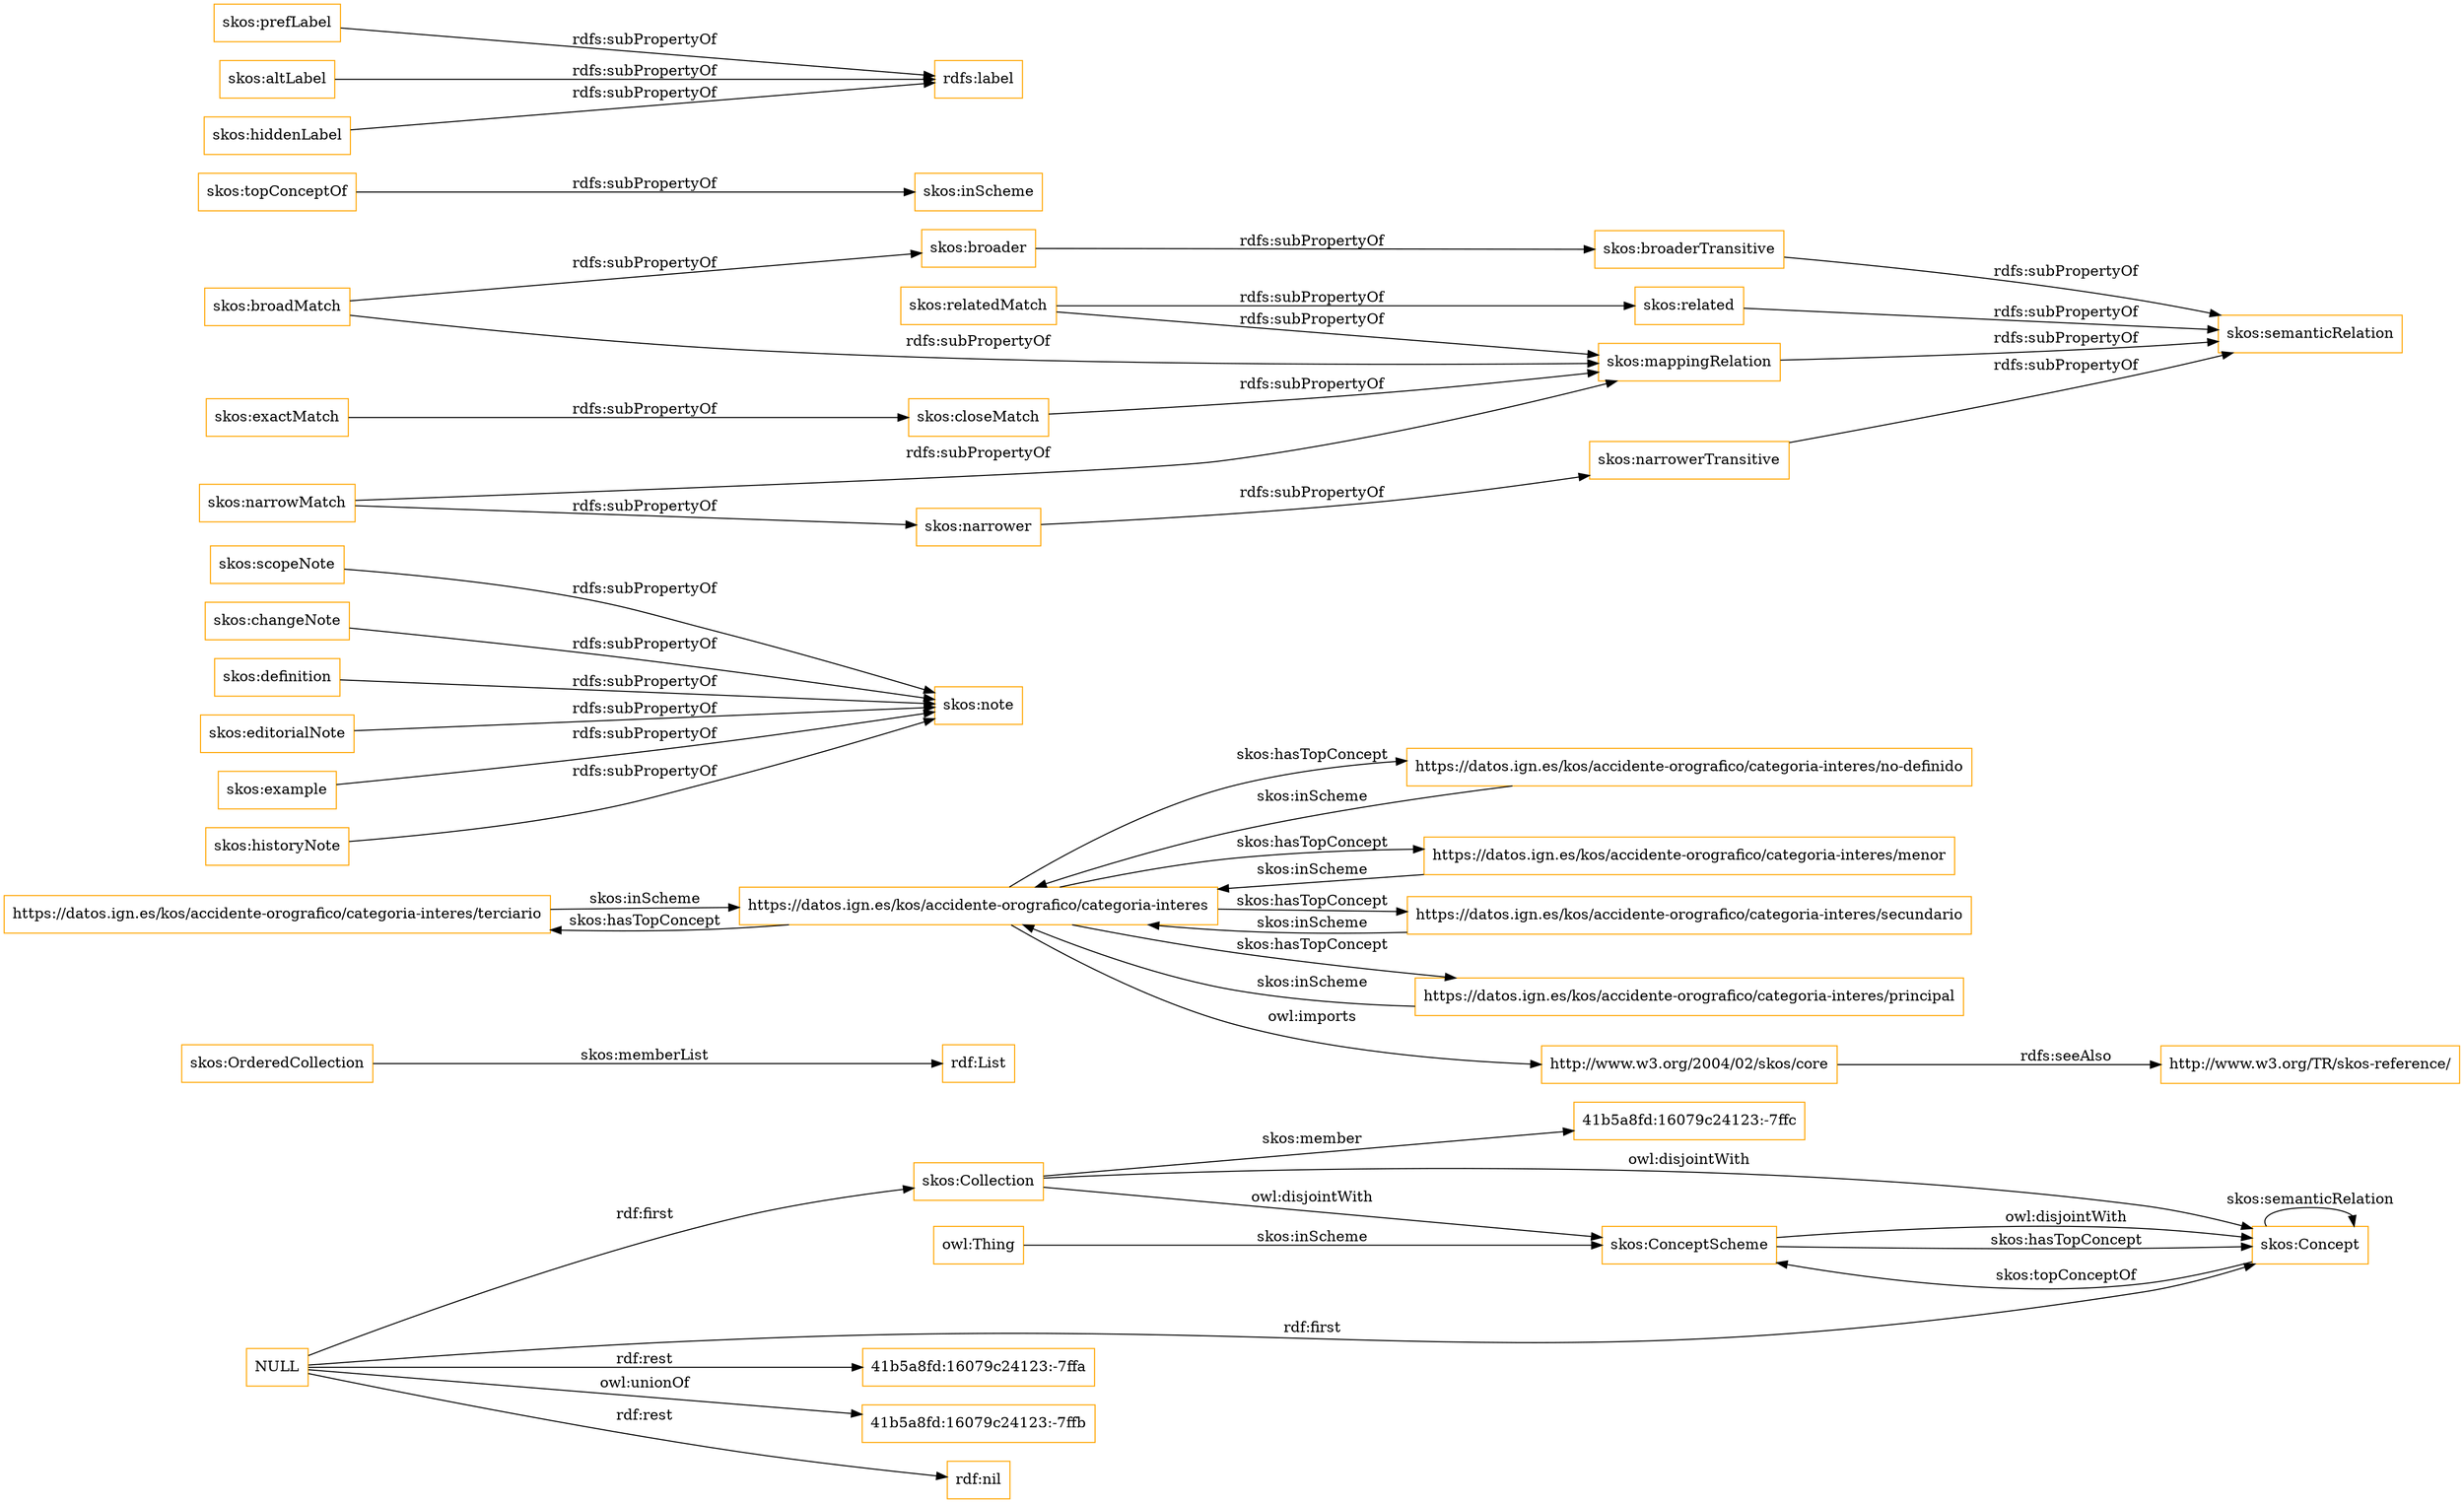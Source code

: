 digraph ar2dtool_diagram { 
rankdir=LR;
size="1501"
node [shape = rectangle, color="orange"]; "41b5a8fd:16079c24123:-7ffc" "skos:OrderedCollection" "skos:Collection" "skos:ConceptScheme" "skos:Concept" ; /*classes style*/
	"https://datos.ign.es/kos/accidente-orografico/categoria-interes/terciario" -> "https://datos.ign.es/kos/accidente-orografico/categoria-interes" [ label = "skos:inScheme" ];
	"skos:scopeNote" -> "skos:note" [ label = "rdfs:subPropertyOf" ];
	"skos:closeMatch" -> "skos:mappingRelation" [ label = "rdfs:subPropertyOf" ];
	"https://datos.ign.es/kos/accidente-orografico/categoria-interes/no-definido" -> "https://datos.ign.es/kos/accidente-orografico/categoria-interes" [ label = "skos:inScheme" ];
	"skos:relatedMatch" -> "skos:related" [ label = "rdfs:subPropertyOf" ];
	"skos:relatedMatch" -> "skos:mappingRelation" [ label = "rdfs:subPropertyOf" ];
	"skos:ConceptScheme" -> "skos:Concept" [ label = "owl:disjointWith" ];
	"skos:related" -> "skos:semanticRelation" [ label = "rdfs:subPropertyOf" ];
	"skos:topConceptOf" -> "skos:inScheme" [ label = "rdfs:subPropertyOf" ];
	"skos:broadMatch" -> "skos:broader" [ label = "rdfs:subPropertyOf" ];
	"skos:broadMatch" -> "skos:mappingRelation" [ label = "rdfs:subPropertyOf" ];
	"skos:changeNote" -> "skos:note" [ label = "rdfs:subPropertyOf" ];
	"skos:definition" -> "skos:note" [ label = "rdfs:subPropertyOf" ];
	"skos:editorialNote" -> "skos:note" [ label = "rdfs:subPropertyOf" ];
	"skos:example" -> "skos:note" [ label = "rdfs:subPropertyOf" ];
	"skos:historyNote" -> "skos:note" [ label = "rdfs:subPropertyOf" ];
	"skos:exactMatch" -> "skos:closeMatch" [ label = "rdfs:subPropertyOf" ];
	"skos:prefLabel" -> "rdfs:label" [ label = "rdfs:subPropertyOf" ];
	"skos:altLabel" -> "rdfs:label" [ label = "rdfs:subPropertyOf" ];
	"https://datos.ign.es/kos/accidente-orografico/categoria-interes/menor" -> "https://datos.ign.es/kos/accidente-orografico/categoria-interes" [ label = "skos:inScheme" ];
	"skos:broaderTransitive" -> "skos:semanticRelation" [ label = "rdfs:subPropertyOf" ];
	"skos:mappingRelation" -> "skos:semanticRelation" [ label = "rdfs:subPropertyOf" ];
	"skos:broader" -> "skos:broaderTransitive" [ label = "rdfs:subPropertyOf" ];
	"https://datos.ign.es/kos/accidente-orografico/categoria-interes" -> "https://datos.ign.es/kos/accidente-orografico/categoria-interes/menor" [ label = "skos:hasTopConcept" ];
	"https://datos.ign.es/kos/accidente-orografico/categoria-interes" -> "https://datos.ign.es/kos/accidente-orografico/categoria-interes/no-definido" [ label = "skos:hasTopConcept" ];
	"https://datos.ign.es/kos/accidente-orografico/categoria-interes" -> "https://datos.ign.es/kos/accidente-orografico/categoria-interes/secundario" [ label = "skos:hasTopConcept" ];
	"https://datos.ign.es/kos/accidente-orografico/categoria-interes" -> "https://datos.ign.es/kos/accidente-orografico/categoria-interes/terciario" [ label = "skos:hasTopConcept" ];
	"https://datos.ign.es/kos/accidente-orografico/categoria-interes" -> "https://datos.ign.es/kos/accidente-orografico/categoria-interes/principal" [ label = "skos:hasTopConcept" ];
	"https://datos.ign.es/kos/accidente-orografico/categoria-interes" -> "http://www.w3.org/2004/02/skos/core" [ label = "owl:imports" ];
	"https://datos.ign.es/kos/accidente-orografico/categoria-interes/principal" -> "https://datos.ign.es/kos/accidente-orografico/categoria-interes" [ label = "skos:inScheme" ];
	"skos:hiddenLabel" -> "rdfs:label" [ label = "rdfs:subPropertyOf" ];
	"http://www.w3.org/2004/02/skos/core" -> "http://www.w3.org/TR/skos-reference/" [ label = "rdfs:seeAlso" ];
	"skos:Collection" -> "skos:ConceptScheme" [ label = "owl:disjointWith" ];
	"skos:Collection" -> "skos:Concept" [ label = "owl:disjointWith" ];
	"skos:narrowMatch" -> "skos:narrower" [ label = "rdfs:subPropertyOf" ];
	"skos:narrowMatch" -> "skos:mappingRelation" [ label = "rdfs:subPropertyOf" ];
	"skos:narrower" -> "skos:narrowerTransitive" [ label = "rdfs:subPropertyOf" ];
	"https://datos.ign.es/kos/accidente-orografico/categoria-interes/secundario" -> "https://datos.ign.es/kos/accidente-orografico/categoria-interes" [ label = "skos:inScheme" ];
	"skos:narrowerTransitive" -> "skos:semanticRelation" [ label = "rdfs:subPropertyOf" ];
	"NULL" -> "41b5a8fd:16079c24123:-7ffa" [ label = "rdf:rest" ];
	"NULL" -> "skos:Concept" [ label = "rdf:first" ];
	"NULL" -> "41b5a8fd:16079c24123:-7ffb" [ label = "owl:unionOf" ];
	"NULL" -> "rdf:nil" [ label = "rdf:rest" ];
	"NULL" -> "skos:Collection" [ label = "rdf:first" ];
	"skos:OrderedCollection" -> "rdf:List" [ label = "skos:memberList" ];
	"skos:Concept" -> "skos:ConceptScheme" [ label = "skos:topConceptOf" ];
	"skos:Concept" -> "skos:Concept" [ label = "skos:semanticRelation" ];
	"skos:Collection" -> "41b5a8fd:16079c24123:-7ffc" [ label = "skos:member" ];
	"skos:ConceptScheme" -> "skos:Concept" [ label = "skos:hasTopConcept" ];
	"owl:Thing" -> "skos:ConceptScheme" [ label = "skos:inScheme" ];

}
